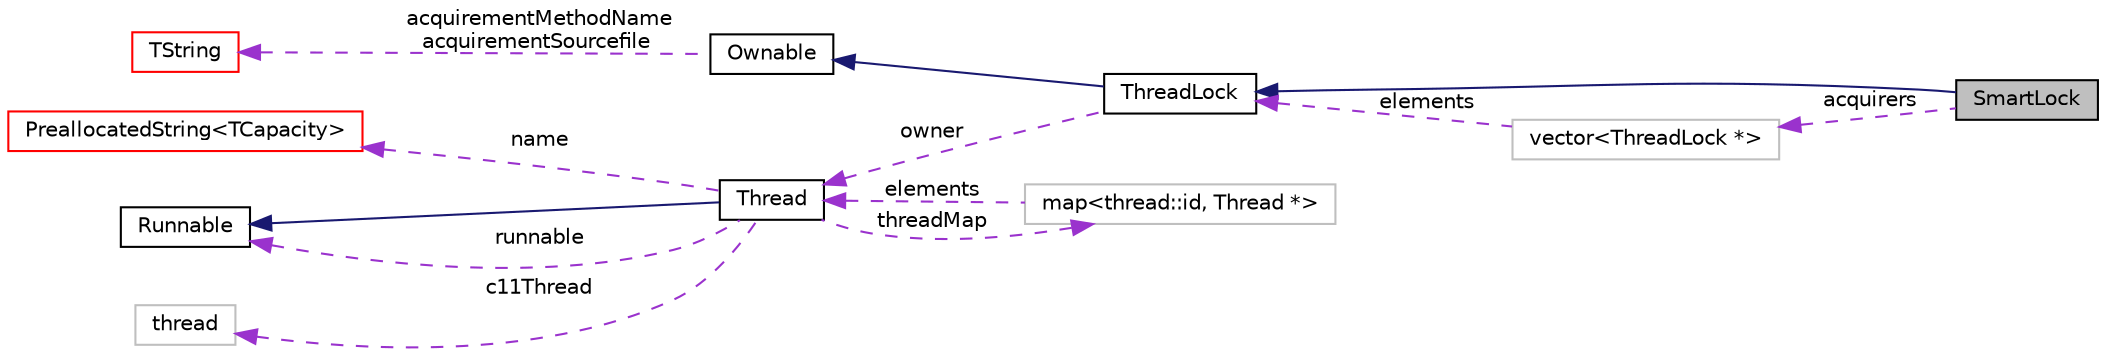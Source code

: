 digraph "SmartLock"
{
  edge [fontname="Helvetica",fontsize="10",labelfontname="Helvetica",labelfontsize="10"];
  node [fontname="Helvetica",fontsize="10",shape=record];
  rankdir="LR";
  Node1 [label="SmartLock",height=0.2,width=0.4,color="black", fillcolor="grey75", style="filled", fontcolor="black"];
  Node8 [label="map\<thread::id, Thread *\>",height=0.2,width=0.4,color="grey75", fillcolor="white", style="filled"];
  Node10 [label="vector\<ThreadLock *\>",height=0.2,width=0.4,color="grey75", fillcolor="white", style="filled"];
  Node7 [label="PreallocatedString\<TCapacity\>",height=0.2,width=0.4,color="red", fillcolor="white", style="filled",URL="$classaworx_1_1lib_1_1strings_1_1PreallocatedString.html"];
  Node2 -> Node1 [dir="back",color="midnightblue",fontsize="10",style="solid",fontname="Helvetica"];
  Node2 -> Node10 [dir="back",color="darkorchid3",fontsize="10",style="dashed",label=" elements" ,fontname="Helvetica"];
  Node3 -> Node2 [dir="back",color="midnightblue",fontsize="10",style="solid",fontname="Helvetica"];
  Node4 -> Node3 [dir="back",color="darkorchid3",fontsize="10",style="dashed",label=" acquirementMethodName\nacquirementSourcefile" ,fontname="Helvetica"];
  Node5 -> Node2 [dir="back",color="darkorchid3",fontsize="10",style="dashed",label=" owner" ,fontname="Helvetica"];
  Node5 -> Node8 [dir="back",color="darkorchid3",fontsize="10",style="dashed",label=" elements" ,fontname="Helvetica"];
  Node6 -> Node5 [dir="back",color="midnightblue",fontsize="10",style="solid",fontname="Helvetica"];
  Node6 -> Node5 [dir="back",color="darkorchid3",fontsize="10",style="dashed",label=" runnable" ,fontname="Helvetica"];
  Node7 -> Node5 [dir="back",color="darkorchid3",fontsize="10",style="dashed",label=" name" ,fontname="Helvetica"];
  Node8 -> Node5 [dir="back",color="darkorchid3",fontsize="10",style="dashed",label=" threadMap" ,fontname="Helvetica"];
  Node9 -> Node5 [dir="back",color="darkorchid3",fontsize="10",style="dashed",label=" c11Thread" ,fontname="Helvetica"];
  Node10 -> Node1 [dir="back",color="darkorchid3",fontsize="10",style="dashed",label=" acquirers" ,fontname="Helvetica"];
  Node2 [label="ThreadLock",height=0.2,width=0.4,color="black", fillcolor="white", style="filled",URL="$classaworx_1_1lib_1_1threads_1_1ThreadLock.html"];
  Node3 [label="Ownable",height=0.2,width=0.4,color="black", fillcolor="white", style="filled",URL="$classaworx_1_1lib_1_1Ownable.html"];
  Node4 [label="TString",height=0.2,width=0.4,color="red", fillcolor="white", style="filled",URL="$classaworx_1_1lib_1_1strings_1_1TString.html"];
  Node5 [label="Thread",height=0.2,width=0.4,color="black", fillcolor="white", style="filled",URL="$classaworx_1_1lib_1_1threads_1_1Thread.html"];
  Node6 [label="Runnable",height=0.2,width=0.4,color="black", fillcolor="white", style="filled",URL="$classaworx_1_1lib_1_1threads_1_1Runnable.html"];
  Node9 [label="thread",height=0.2,width=0.4,color="grey75", fillcolor="white", style="filled",tooltip="STL class. "];
}

